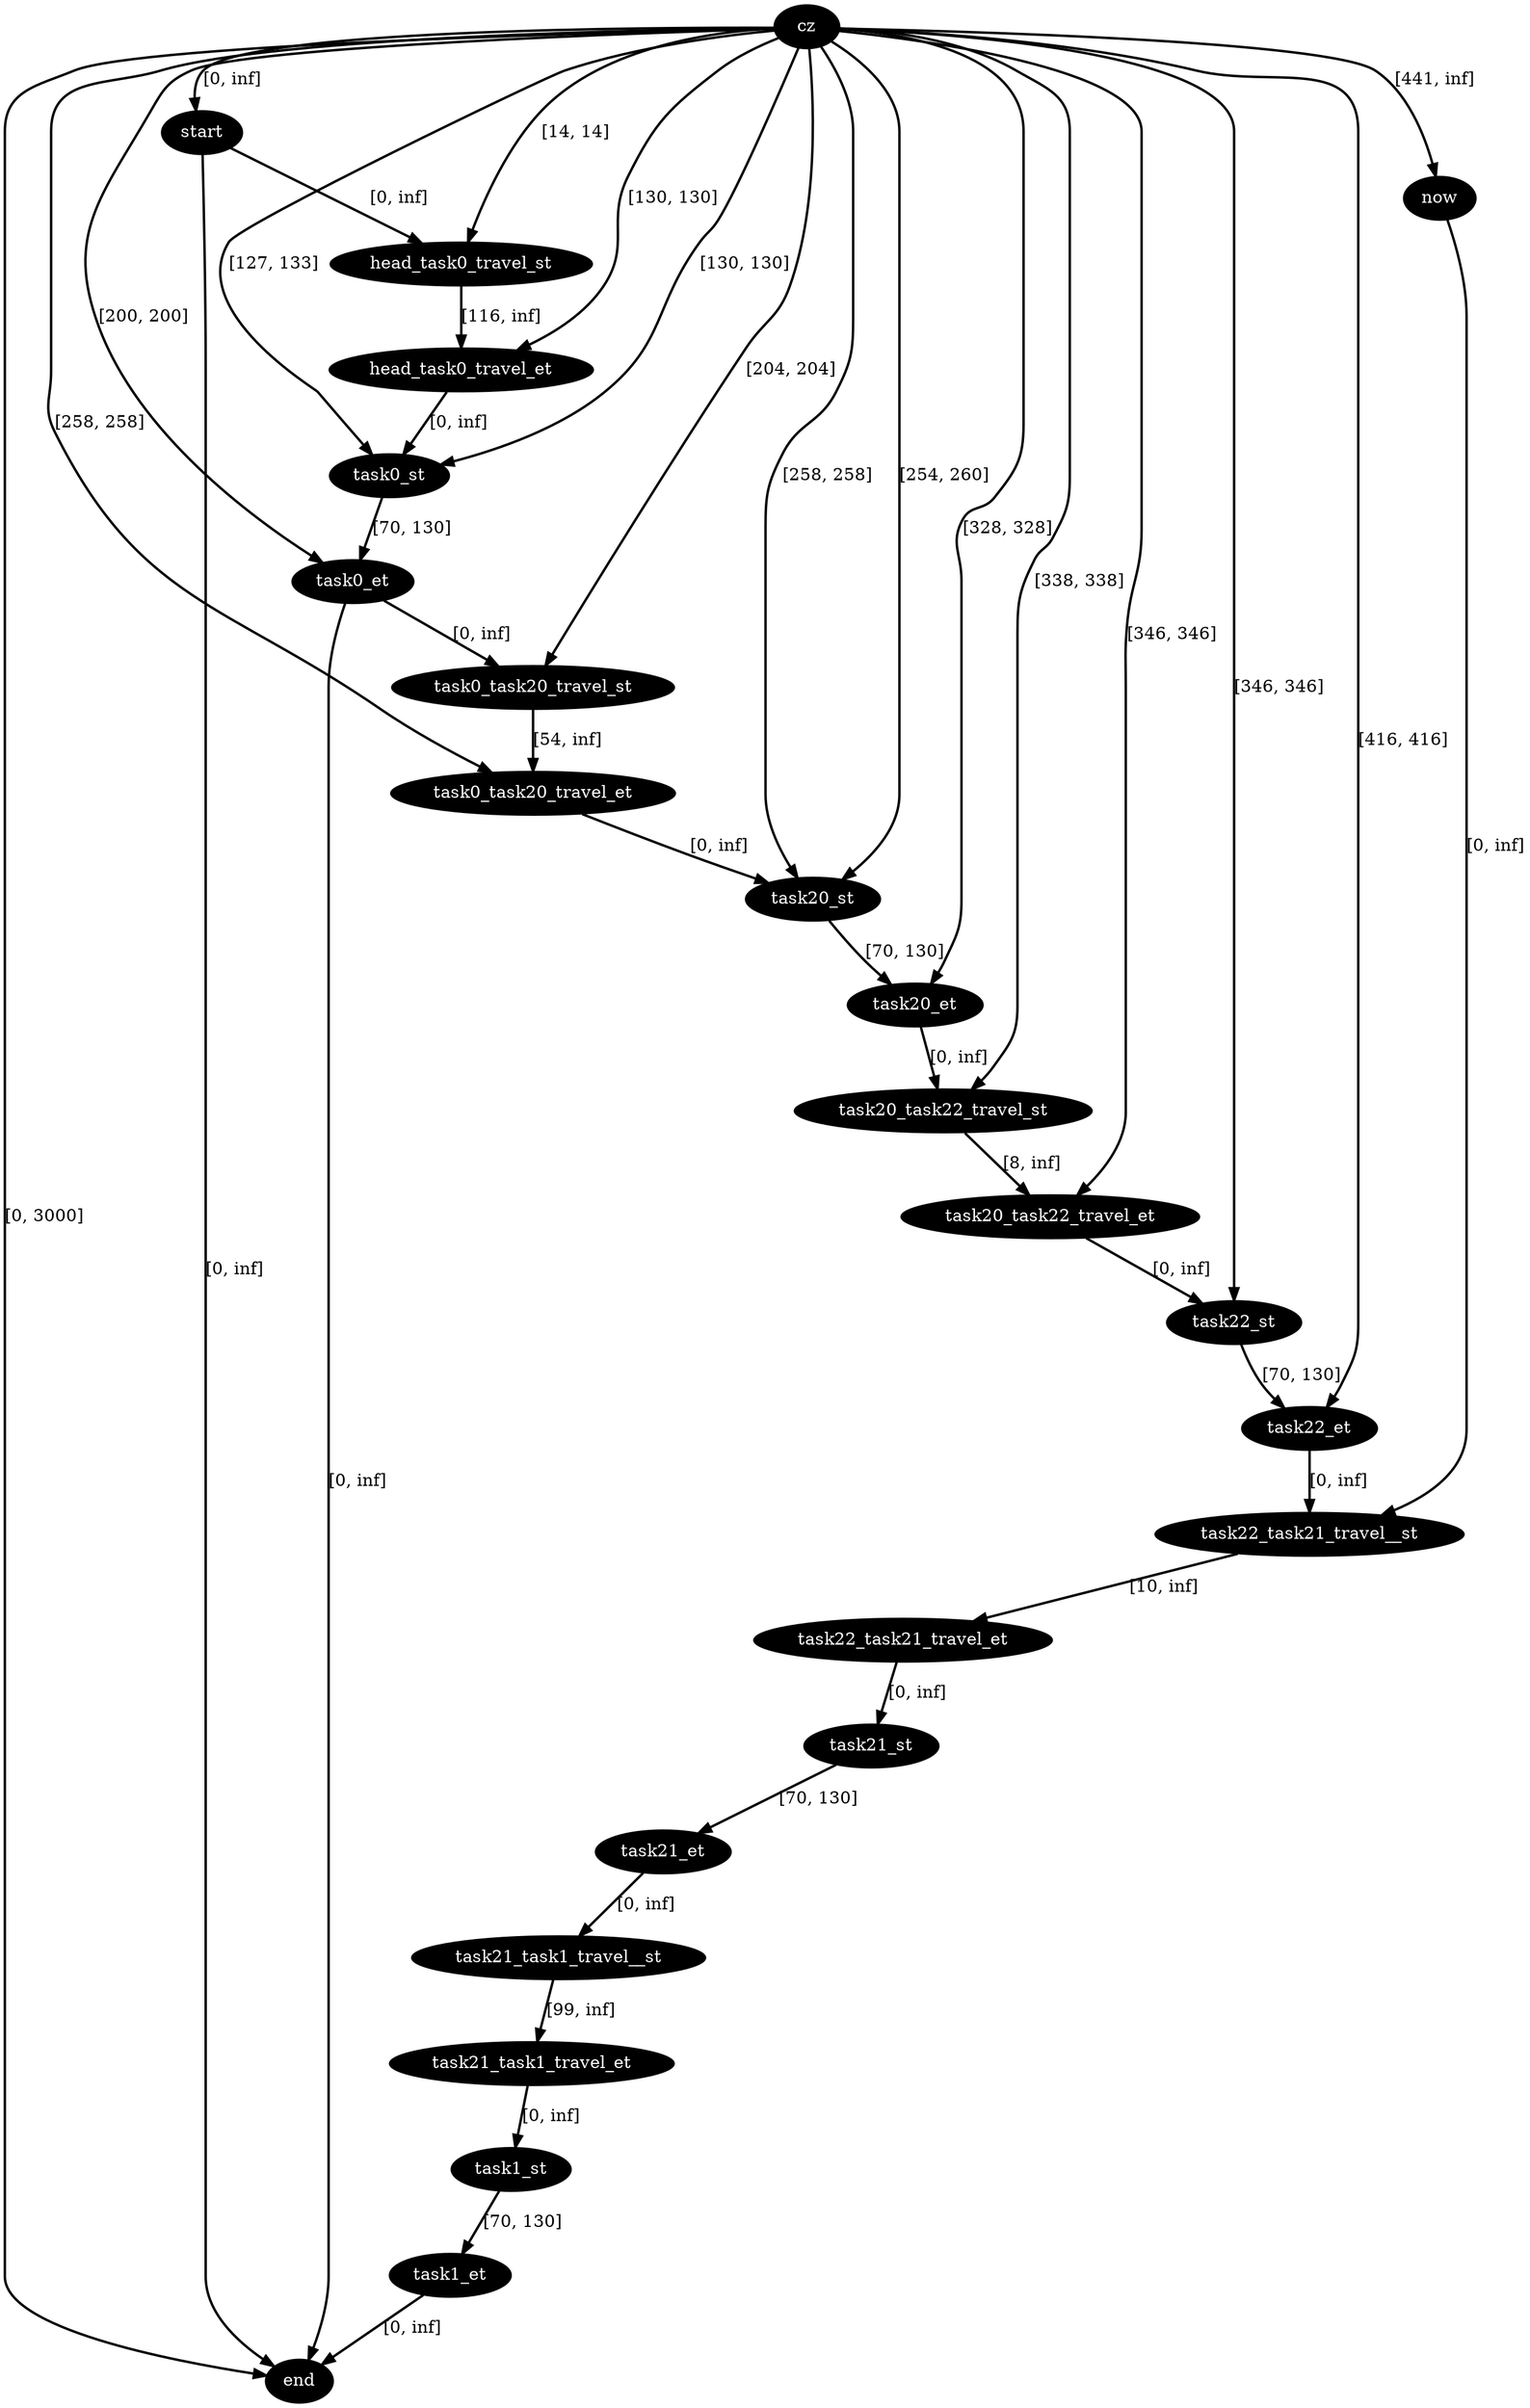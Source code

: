 digraph plan {
0[label="cz",style=filled,fillcolor=black,fontcolor=white];
1[label="start",style=filled,fillcolor=black,fontcolor=white];
2[label="now",style=filled,fillcolor=black,fontcolor=white];
3[label="end",style=filled,fillcolor=black,fontcolor=white];
7[label="head_task0_travel_st",style=filled,fillcolor=black,fontcolor=white];
8[label="head_task0_travel_et",style=filled,fillcolor=black,fontcolor=white];
9[label="task0_st",style=filled,fillcolor=black,fontcolor=white];
10[label="task0_et",style=filled,fillcolor=black,fontcolor=white];
17[label="task1_st",style=filled,fillcolor=black,fontcolor=white];
18[label="task1_et",style=filled,fillcolor=black,fontcolor=white];
103[label="task20_st",style=filled,fillcolor=black,fontcolor=white];
104[label="task20_et",style=filled,fillcolor=black,fontcolor=white];
123[label="task21_st",style=filled,fillcolor=black,fontcolor=white];
124[label="task21_et",style=filled,fillcolor=black,fontcolor=white];
138[label="task0_task20_travel_st",style=filled,fillcolor=black,fontcolor=white];
139[label="task0_task20_travel_et",style=filled,fillcolor=black,fontcolor=white];
144[label="task21_task1_travel__st",style=filled,fillcolor=black,fontcolor=white];
145[label="task21_task1_travel_et",style=filled,fillcolor=black,fontcolor=white];
147[label="task20_task22_travel_st",style=filled,fillcolor=black,fontcolor=white];
148[label="task20_task22_travel_et",style=filled,fillcolor=black,fontcolor=white];
149[label="task22_st",style=filled,fillcolor=black,fontcolor=white];
150[label="task22_et",style=filled,fillcolor=black,fontcolor=white];
151[label="task22_task21_travel__st",style=filled,fillcolor=black,fontcolor=white];
152[label="task22_task21_travel_et",style=filled,fillcolor=black,fontcolor=white];
"0"->"1"[label="[0, inf]",penwidth=2,color=black];
"0"->"3"[label="[0, 3000]",penwidth=2,color=black];
"7"->"8"[label="[116, inf]",penwidth=2,color=black];
"0"->"8"[label="[130, 130]",penwidth=2,color=black];
"1"->"7"[label="[0, inf]",penwidth=2,color=black];
"0"->"7"[label="[14, 14]",penwidth=2,color=black];
"0"->"2"[label="[441, inf]",penwidth=2,color=black];
"2"->"151"[label="[0, inf]",penwidth=2,color=black];
"1"->"3"[label="[0, inf]",penwidth=2,color=black];
"0"->"10"[label="[200, 200]",penwidth=2,color=black];
"10"->"3"[label="[0, inf]",penwidth=2,color=black];
"0"->"9"[label="[130, 130]",penwidth=2,color=black];
"0"->"9"[label="[127, 133]",penwidth=2,color=black];
"138"->"139"[label="[54, inf]",penwidth=2,color=black];
"0"->"139"[label="[258, 258]",penwidth=2,color=black];
"10"->"138"[label="[0, inf]",penwidth=2,color=black];
"0"->"138"[label="[204, 204]",penwidth=2,color=black];
"9"->"10"[label="[70, 130]",penwidth=2,color=black];
"8"->"9"[label="[0, inf]",penwidth=2,color=black];
"18"->"3"[label="[0, inf]",penwidth=2,color=black];
"17"->"18"[label="[70, 130]",penwidth=2,color=black];
"0"->"104"[label="[328, 328]",penwidth=2,color=black];
"0"->"103"[label="[258, 258]",penwidth=2,color=black];
"0"->"103"[label="[254, 260]",penwidth=2,color=black];
"147"->"148"[label="[8, inf]",penwidth=2,color=black];
"0"->"148"[label="[346, 346]",penwidth=2,color=black];
"104"->"147"[label="[0, inf]",penwidth=2,color=black];
"0"->"147"[label="[338, 338]",penwidth=2,color=black];
"103"->"104"[label="[70, 130]",penwidth=2,color=black];
"139"->"103"[label="[0, inf]",penwidth=2,color=black];
"145"->"17"[label="[0, inf]",penwidth=2,color=black];
"124"->"144"[label="[0, inf]",penwidth=2,color=black];
"144"->"145"[label="[99, inf]",penwidth=2,color=black];
"123"->"124"[label="[70, 130]",penwidth=2,color=black];
"0"->"150"[label="[416, 416]",penwidth=2,color=black];
"0"->"149"[label="[346, 346]",penwidth=2,color=black];
"152"->"123"[label="[0, inf]",penwidth=2,color=black];
"150"->"151"[label="[0, inf]",penwidth=2,color=black];
"151"->"152"[label="[10, inf]",penwidth=2,color=black];
"149"->"150"[label="[70, 130]",penwidth=2,color=black];
"148"->"149"[label="[0, inf]",penwidth=2,color=black];
}
